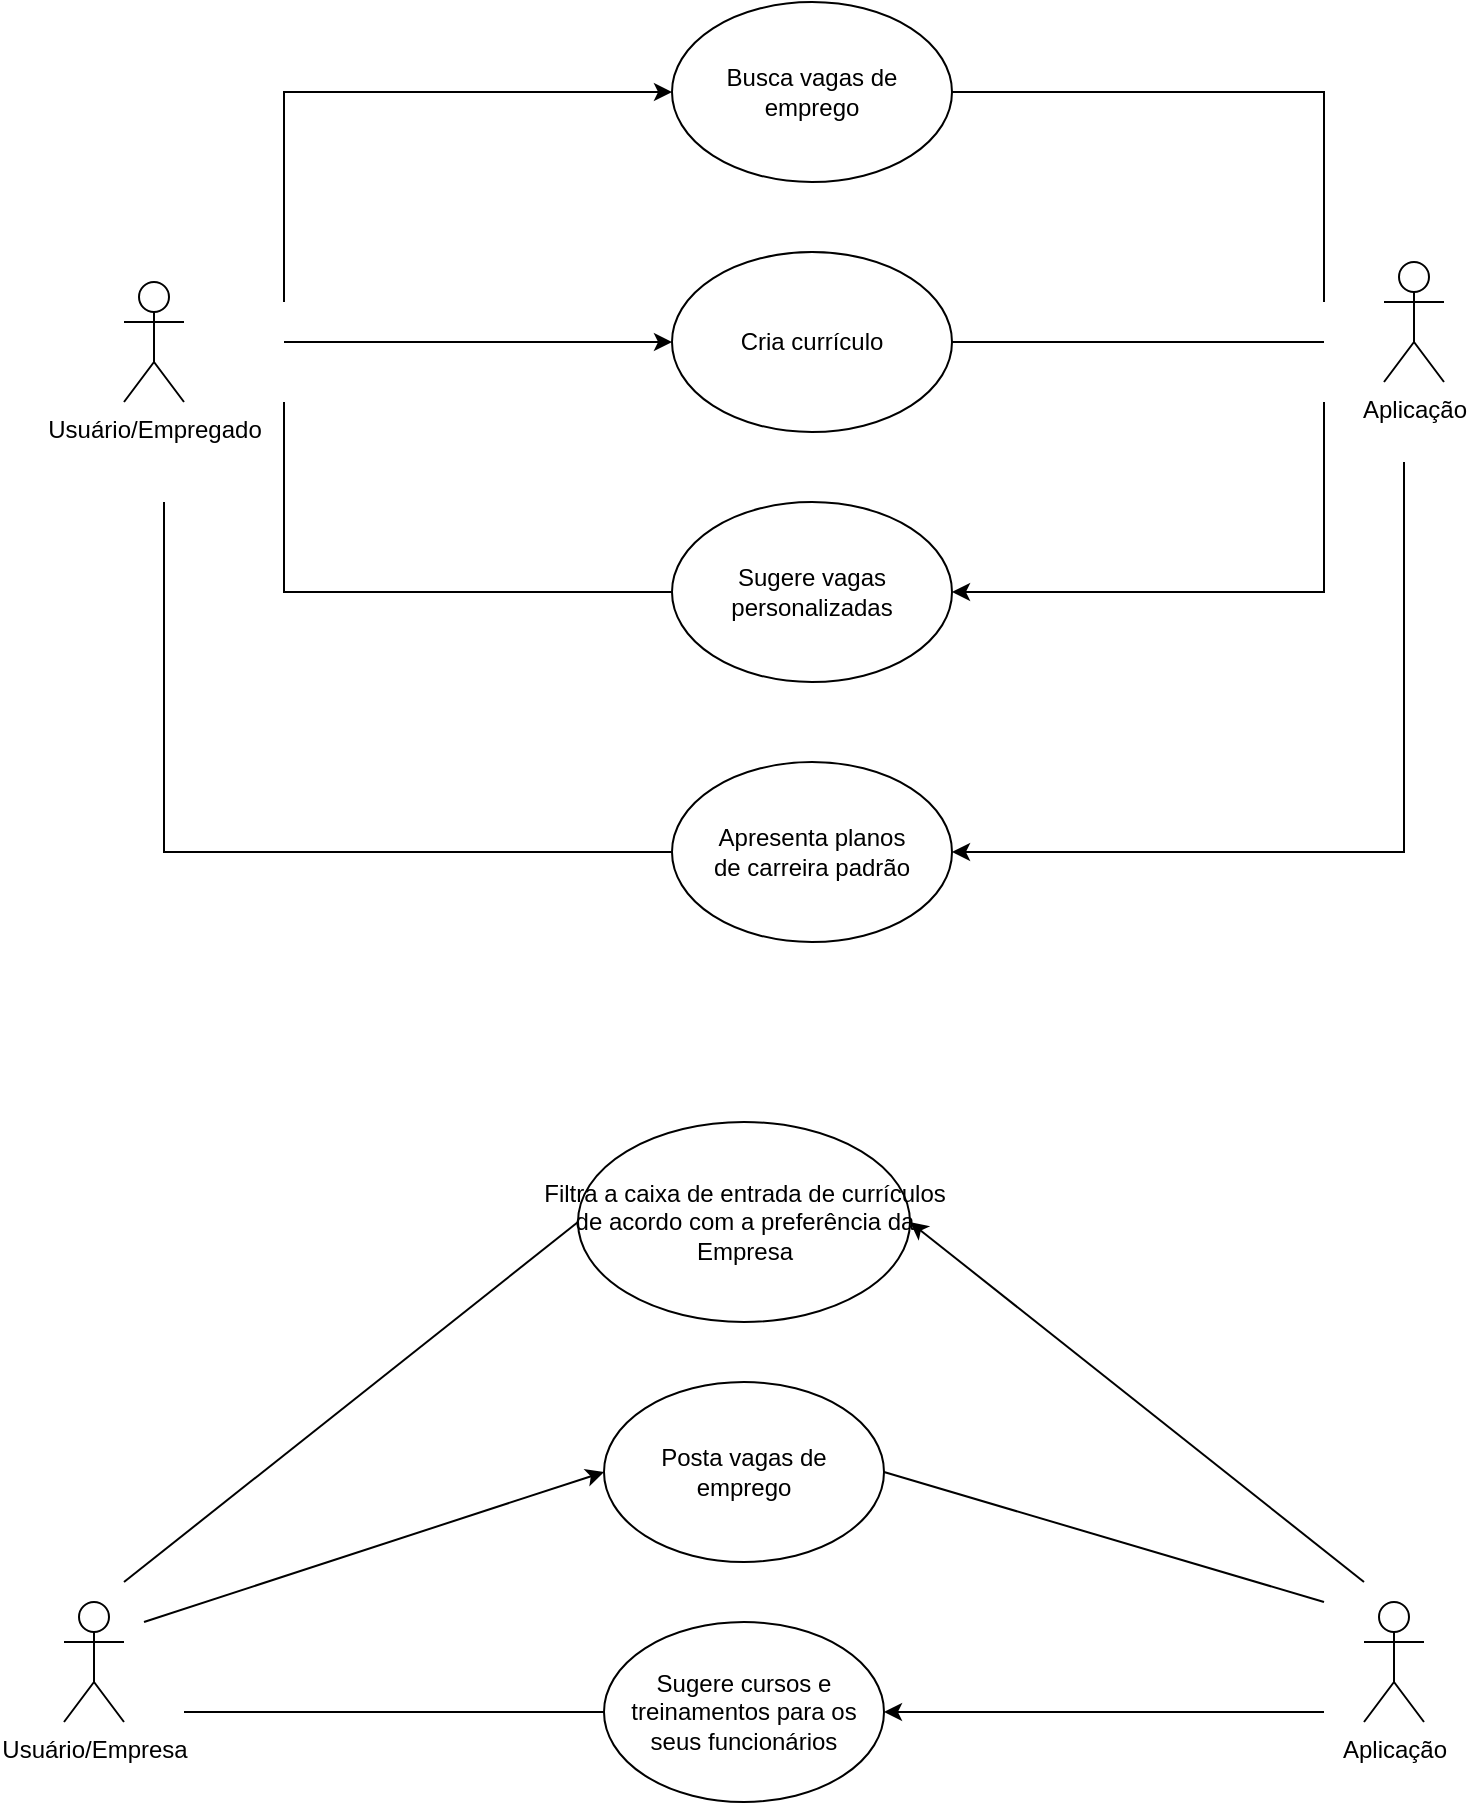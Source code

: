 <mxfile version="19.0.2" type="device"><diagram id="lI3hAv1huCaklIsMOqYF" name="Page-1"><mxGraphModel dx="868" dy="460" grid="1" gridSize="10" guides="1" tooltips="1" connect="1" arrows="1" fold="1" page="1" pageScale="1" pageWidth="827" pageHeight="1169" math="0" shadow="0"><root><mxCell id="0"/><mxCell id="1" parent="0"/><mxCell id="xxD2hqZDvxh-b4u4Xr12-1" value="Usuário/Empregado" style="shape=umlActor;verticalLabelPosition=bottom;verticalAlign=top;html=1;outlineConnect=0;" vertex="1" parent="1"><mxGeometry x="80" y="270" width="30" height="60" as="geometry"/></mxCell><mxCell id="xxD2hqZDvxh-b4u4Xr12-2" value="" style="ellipse;whiteSpace=wrap;html=1;" vertex="1" parent="1"><mxGeometry x="354" y="130" width="140" height="90" as="geometry"/></mxCell><mxCell id="xxD2hqZDvxh-b4u4Xr12-3" value="Aplicação" style="shape=umlActor;verticalLabelPosition=bottom;verticalAlign=top;html=1;outlineConnect=0;" vertex="1" parent="1"><mxGeometry x="710" y="260" width="30" height="60" as="geometry"/></mxCell><mxCell id="xxD2hqZDvxh-b4u4Xr12-4" value="Busca vagas de emprego" style="text;html=1;strokeColor=none;fillColor=none;align=center;verticalAlign=middle;whiteSpace=wrap;rounded=0;" vertex="1" parent="1"><mxGeometry x="364" y="160" width="120" height="30" as="geometry"/></mxCell><mxCell id="xxD2hqZDvxh-b4u4Xr12-5" value="" style="endArrow=classic;html=1;rounded=0;entryX=0;entryY=0.5;entryDx=0;entryDy=0;" edge="1" parent="1" target="xxD2hqZDvxh-b4u4Xr12-2"><mxGeometry width="50" height="50" relative="1" as="geometry"><mxPoint x="160" y="280" as="sourcePoint"/><mxPoint x="440" y="220" as="targetPoint"/><Array as="points"><mxPoint x="160" y="175"/></Array></mxGeometry></mxCell><mxCell id="xxD2hqZDvxh-b4u4Xr12-8" value="" style="endArrow=none;html=1;rounded=0;entryX=1;entryY=0.5;entryDx=0;entryDy=0;" edge="1" parent="1" target="xxD2hqZDvxh-b4u4Xr12-2"><mxGeometry width="50" height="50" relative="1" as="geometry"><mxPoint x="680" y="280" as="sourcePoint"/><mxPoint x="440" y="220" as="targetPoint"/><Array as="points"><mxPoint x="680" y="175"/></Array></mxGeometry></mxCell><mxCell id="xxD2hqZDvxh-b4u4Xr12-10" value="" style="ellipse;whiteSpace=wrap;html=1;" vertex="1" parent="1"><mxGeometry x="354" y="255" width="140" height="90" as="geometry"/></mxCell><mxCell id="xxD2hqZDvxh-b4u4Xr12-11" value="Cria currículo" style="text;html=1;strokeColor=none;fillColor=none;align=center;verticalAlign=middle;whiteSpace=wrap;rounded=0;" vertex="1" parent="1"><mxGeometry x="381" y="285" width="86" height="30" as="geometry"/></mxCell><mxCell id="xxD2hqZDvxh-b4u4Xr12-13" value="" style="endArrow=classic;html=1;rounded=0;entryX=0;entryY=0.5;entryDx=0;entryDy=0;" edge="1" parent="1" target="xxD2hqZDvxh-b4u4Xr12-10"><mxGeometry width="50" height="50" relative="1" as="geometry"><mxPoint x="160" y="300" as="sourcePoint"/><mxPoint x="440" y="220" as="targetPoint"/></mxGeometry></mxCell><mxCell id="xxD2hqZDvxh-b4u4Xr12-15" value="" style="endArrow=none;html=1;rounded=0;entryX=1;entryY=0.5;entryDx=0;entryDy=0;" edge="1" parent="1" target="xxD2hqZDvxh-b4u4Xr12-10"><mxGeometry width="50" height="50" relative="1" as="geometry"><mxPoint x="680" y="300" as="sourcePoint"/><mxPoint x="440" y="220" as="targetPoint"/></mxGeometry></mxCell><mxCell id="xxD2hqZDvxh-b4u4Xr12-17" value="" style="ellipse;whiteSpace=wrap;html=1;" vertex="1" parent="1"><mxGeometry x="354" y="380" width="140" height="90" as="geometry"/></mxCell><mxCell id="xxD2hqZDvxh-b4u4Xr12-18" value="Sugere vagas personalizadas" style="text;html=1;strokeColor=none;fillColor=none;align=center;verticalAlign=middle;whiteSpace=wrap;rounded=0;" vertex="1" parent="1"><mxGeometry x="394" y="410" width="60" height="30" as="geometry"/></mxCell><mxCell id="xxD2hqZDvxh-b4u4Xr12-19" value="" style="endArrow=classic;html=1;rounded=0;entryX=1;entryY=0.5;entryDx=0;entryDy=0;" edge="1" parent="1" target="xxD2hqZDvxh-b4u4Xr12-17"><mxGeometry width="50" height="50" relative="1" as="geometry"><mxPoint x="680" y="330" as="sourcePoint"/><mxPoint x="440" y="400" as="targetPoint"/><Array as="points"><mxPoint x="680" y="425"/></Array></mxGeometry></mxCell><mxCell id="xxD2hqZDvxh-b4u4Xr12-20" value="" style="endArrow=none;html=1;rounded=0;entryX=0;entryY=0.5;entryDx=0;entryDy=0;" edge="1" parent="1" target="xxD2hqZDvxh-b4u4Xr12-17"><mxGeometry width="50" height="50" relative="1" as="geometry"><mxPoint x="160" y="330" as="sourcePoint"/><mxPoint x="440" y="400" as="targetPoint"/><Array as="points"><mxPoint x="160" y="425"/></Array></mxGeometry></mxCell><mxCell id="xxD2hqZDvxh-b4u4Xr12-23" value="" style="ellipse;whiteSpace=wrap;html=1;" vertex="1" parent="1"><mxGeometry x="354" y="510" width="140" height="90" as="geometry"/></mxCell><mxCell id="xxD2hqZDvxh-b4u4Xr12-25" value="Apresenta planos de carreira padrão" style="text;html=1;strokeColor=none;fillColor=none;align=center;verticalAlign=middle;whiteSpace=wrap;rounded=0;" vertex="1" parent="1"><mxGeometry x="371" y="540" width="106" height="30" as="geometry"/></mxCell><mxCell id="xxD2hqZDvxh-b4u4Xr12-26" value="" style="endArrow=none;html=1;rounded=0;exitX=0;exitY=0.5;exitDx=0;exitDy=0;" edge="1" parent="1" source="xxD2hqZDvxh-b4u4Xr12-23"><mxGeometry width="50" height="50" relative="1" as="geometry"><mxPoint x="390" y="500" as="sourcePoint"/><mxPoint x="100" y="380" as="targetPoint"/><Array as="points"><mxPoint x="100" y="555"/></Array></mxGeometry></mxCell><mxCell id="xxD2hqZDvxh-b4u4Xr12-27" value="" style="endArrow=classic;html=1;rounded=0;entryX=1;entryY=0.5;entryDx=0;entryDy=0;" edge="1" parent="1" target="xxD2hqZDvxh-b4u4Xr12-23"><mxGeometry width="50" height="50" relative="1" as="geometry"><mxPoint x="720" y="360" as="sourcePoint"/><mxPoint x="440" y="550" as="targetPoint"/><Array as="points"><mxPoint x="720" y="555"/></Array></mxGeometry></mxCell><mxCell id="xxD2hqZDvxh-b4u4Xr12-28" value="Usuário/Empresa" style="shape=umlActor;verticalLabelPosition=bottom;verticalAlign=top;html=1;outlineConnect=0;" vertex="1" parent="1"><mxGeometry x="50" y="930" width="30" height="60" as="geometry"/></mxCell><mxCell id="xxD2hqZDvxh-b4u4Xr12-29" value="Aplicação" style="shape=umlActor;verticalLabelPosition=bottom;verticalAlign=top;html=1;outlineConnect=0;" vertex="1" parent="1"><mxGeometry x="700" y="930" width="30" height="60" as="geometry"/></mxCell><mxCell id="xxD2hqZDvxh-b4u4Xr12-30" value="" style="ellipse;whiteSpace=wrap;html=1;" vertex="1" parent="1"><mxGeometry x="307" y="690" width="166" height="100" as="geometry"/></mxCell><mxCell id="xxD2hqZDvxh-b4u4Xr12-31" value="" style="ellipse;whiteSpace=wrap;html=1;" vertex="1" parent="1"><mxGeometry x="320" y="820" width="140" height="90" as="geometry"/></mxCell><mxCell id="xxD2hqZDvxh-b4u4Xr12-32" value="Sugere cursos e treinamentos para os seus funcionários" style="ellipse;whiteSpace=wrap;html=1;" vertex="1" parent="1"><mxGeometry x="320" y="940" width="140" height="90" as="geometry"/></mxCell><mxCell id="xxD2hqZDvxh-b4u4Xr12-33" value="Filtra a caixa de entrada de currículos de acordo com a preferência da Empresa" style="text;html=1;strokeColor=none;fillColor=none;align=center;verticalAlign=middle;whiteSpace=wrap;rounded=0;" vertex="1" parent="1"><mxGeometry x="288.5" y="725" width="203" height="30" as="geometry"/></mxCell><mxCell id="xxD2hqZDvxh-b4u4Xr12-34" value="" style="endArrow=none;html=1;rounded=0;entryX=0;entryY=0.5;entryDx=0;entryDy=0;" edge="1" parent="1" target="xxD2hqZDvxh-b4u4Xr12-30"><mxGeometry width="50" height="50" relative="1" as="geometry"><mxPoint x="80" y="920" as="sourcePoint"/><mxPoint x="440" y="850" as="targetPoint"/></mxGeometry></mxCell><mxCell id="xxD2hqZDvxh-b4u4Xr12-35" value="" style="endArrow=classic;html=1;rounded=0;entryX=1;entryY=0.5;entryDx=0;entryDy=0;" edge="1" parent="1" target="xxD2hqZDvxh-b4u4Xr12-30"><mxGeometry width="50" height="50" relative="1" as="geometry"><mxPoint x="700" y="920" as="sourcePoint"/><mxPoint x="440" y="850" as="targetPoint"/></mxGeometry></mxCell><mxCell id="xxD2hqZDvxh-b4u4Xr12-36" value="Posta vagas de emprego" style="text;html=1;strokeColor=none;fillColor=none;align=center;verticalAlign=middle;whiteSpace=wrap;rounded=0;" vertex="1" parent="1"><mxGeometry x="345" y="850" width="90" height="30" as="geometry"/></mxCell><mxCell id="xxD2hqZDvxh-b4u4Xr12-37" value="" style="endArrow=classic;html=1;rounded=0;entryX=0;entryY=0.5;entryDx=0;entryDy=0;" edge="1" parent="1" target="xxD2hqZDvxh-b4u4Xr12-31"><mxGeometry width="50" height="50" relative="1" as="geometry"><mxPoint x="90" y="940" as="sourcePoint"/><mxPoint x="440" y="850" as="targetPoint"/></mxGeometry></mxCell><mxCell id="xxD2hqZDvxh-b4u4Xr12-38" value="" style="endArrow=none;html=1;rounded=0;entryX=1;entryY=0.5;entryDx=0;entryDy=0;" edge="1" parent="1" target="xxD2hqZDvxh-b4u4Xr12-31"><mxGeometry width="50" height="50" relative="1" as="geometry"><mxPoint x="680" y="930" as="sourcePoint"/><mxPoint x="440" y="850" as="targetPoint"/></mxGeometry></mxCell><mxCell id="xxD2hqZDvxh-b4u4Xr12-41" value="" style="endArrow=none;html=1;rounded=0;exitX=0;exitY=0.5;exitDx=0;exitDy=0;" edge="1" parent="1" source="xxD2hqZDvxh-b4u4Xr12-32"><mxGeometry width="50" height="50" relative="1" as="geometry"><mxPoint x="390" y="900" as="sourcePoint"/><mxPoint x="110" y="985" as="targetPoint"/></mxGeometry></mxCell><mxCell id="xxD2hqZDvxh-b4u4Xr12-42" value="" style="endArrow=classic;html=1;rounded=0;entryX=1;entryY=0.5;entryDx=0;entryDy=0;" edge="1" parent="1" target="xxD2hqZDvxh-b4u4Xr12-32"><mxGeometry width="50" height="50" relative="1" as="geometry"><mxPoint x="680" y="985" as="sourcePoint"/><mxPoint x="440" y="850" as="targetPoint"/></mxGeometry></mxCell></root></mxGraphModel></diagram></mxfile>